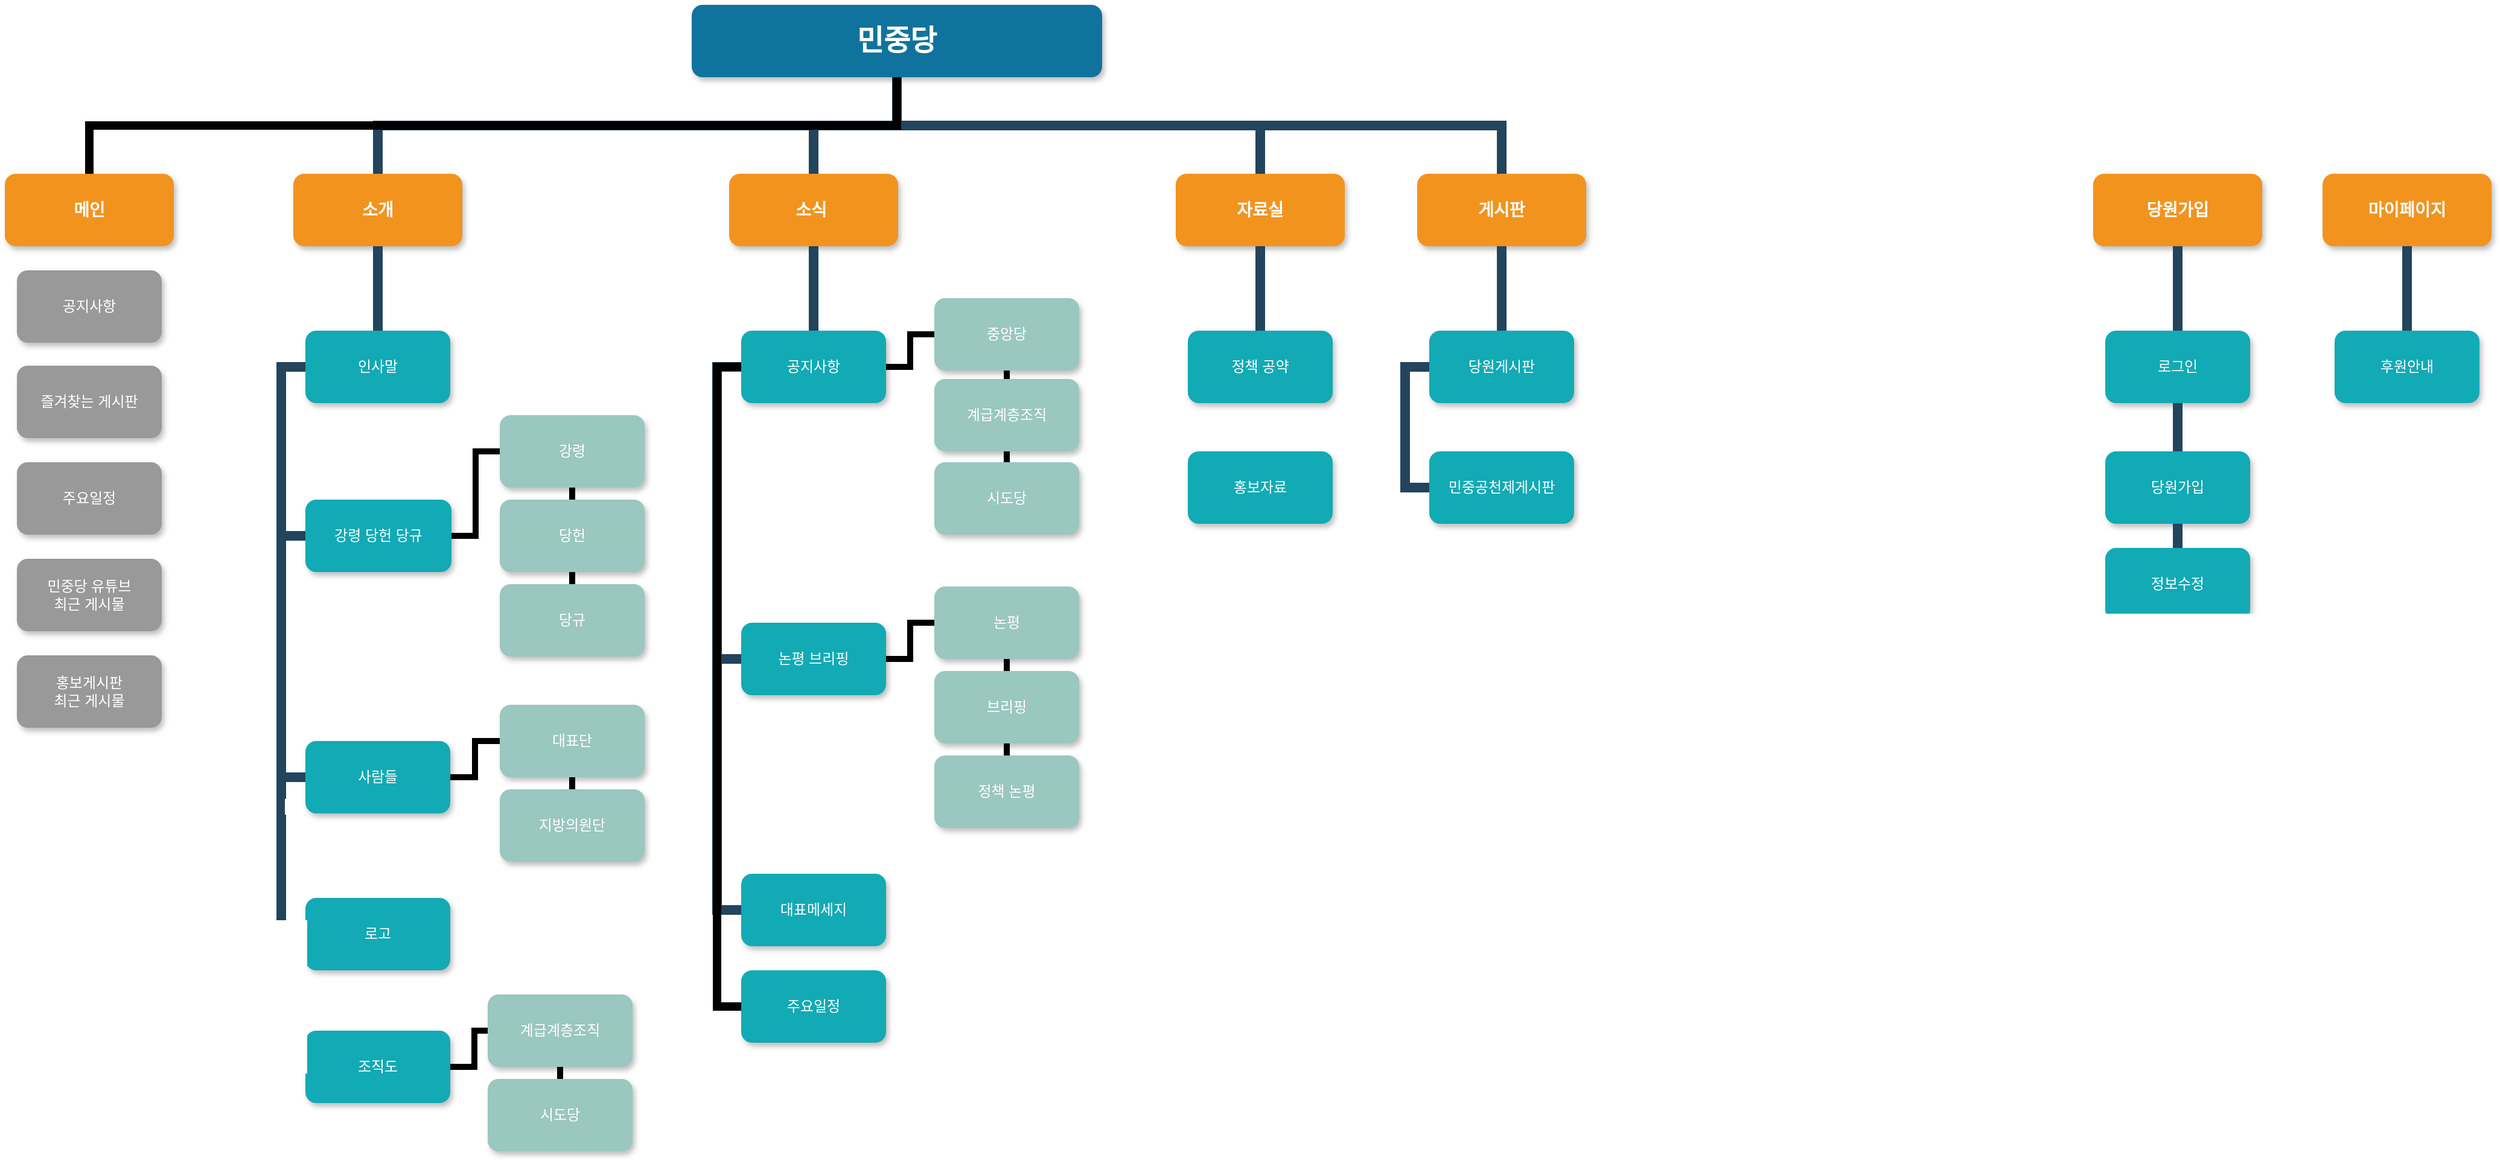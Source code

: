 <mxfile version="13.1.3" type="github">
  <diagram name="Page-1" id="64c3da0e-402f-94eb-ee01-a36477274f13">
    <mxGraphModel dx="1516" dy="974" grid="1" gridSize="10" guides="1" tooltips="1" connect="1" arrows="1" fold="1" page="1" pageScale="1" pageWidth="1169" pageHeight="826" background="#ffffff" math="0" shadow="0">
      <root>
        <mxCell id="0" />
        <mxCell id="1" parent="0" />
        <mxCell id="2" value="민중당" style="whiteSpace=wrap;rounded=1;shadow=1;fillColor=#10739E;strokeColor=none;fontColor=#FFFFFF;fontStyle=1;fontSize=24" parent="1" vertex="1">
          <mxGeometry x="1509" y="140" width="340" height="60" as="geometry" />
        </mxCell>
        <mxCell id="3" value="소개" style="whiteSpace=wrap;rounded=1;fillColor=#F2931E;strokeColor=none;shadow=1;fontColor=#FFFFFF;fontStyle=1;fontSize=14" parent="1" vertex="1">
          <mxGeometry x="1179" y="280.0" width="140" height="60" as="geometry" />
        </mxCell>
        <mxCell id="4" value="소식 " style="whiteSpace=wrap;rounded=1;fillColor=#F2931E;strokeColor=none;shadow=1;fontColor=#FFFFFF;fontStyle=1;fontSize=14" parent="1" vertex="1">
          <mxGeometry x="1540" y="280.0" width="140" height="60" as="geometry" />
        </mxCell>
        <mxCell id="6" value="자료실" style="whiteSpace=wrap;rounded=1;fillColor=#F2931E;strokeColor=none;shadow=1;fontColor=#FFFFFF;fontStyle=1;fontSize=14" parent="1" vertex="1">
          <mxGeometry x="1910" y="280.0" width="140" height="60" as="geometry" />
        </mxCell>
        <mxCell id="7" value="게시판" style="whiteSpace=wrap;rounded=1;fillColor=#F2931E;strokeColor=none;shadow=1;fontColor=#FFFFFF;fontStyle=1;fontSize=14" parent="1" vertex="1">
          <mxGeometry x="2110" y="280.0" width="140" height="60" as="geometry" />
        </mxCell>
        <mxCell id="10" value="인사말" style="whiteSpace=wrap;rounded=1;fillColor=#12AAB5;strokeColor=none;shadow=1;fontColor=#FFFFFF;" parent="1" vertex="1">
          <mxGeometry x="1189" y="410.0" width="120" height="60" as="geometry" />
        </mxCell>
        <mxCell id="23" value="강령 당헌 당규" style="whiteSpace=wrap;rounded=1;fillColor=#12AAB5;strokeColor=none;shadow=1;fontColor=#FFFFFF;fontStyle=0" parent="1" vertex="1">
          <mxGeometry x="1189" y="550" width="121" height="60" as="geometry" />
        </mxCell>
        <mxCell id="bobN4OAUKs-lWNFOesh2-243" value="" style="edgeStyle=orthogonalEdgeStyle;rounded=0;orthogonalLoop=1;jettySize=auto;html=1;endArrow=none;endFill=0;strokeWidth=5;" edge="1" parent="1" source="26" target="bobN4OAUKs-lWNFOesh2-242">
          <mxGeometry relative="1" as="geometry" />
        </mxCell>
        <mxCell id="26" value="사람들" style="whiteSpace=wrap;rounded=1;fillColor=#12AAB5;strokeColor=none;shadow=1;fontColor=#FFFFFF;fontStyle=0" parent="1" vertex="1">
          <mxGeometry x="1189.0" y="750.0" width="120" height="60" as="geometry" />
        </mxCell>
        <mxCell id="bobN4OAUKs-lWNFOesh2-245" value="" style="edgeStyle=orthogonalEdgeStyle;rounded=0;orthogonalLoop=1;jettySize=auto;html=1;endArrow=none;endFill=0;strokeWidth=5;" edge="1" parent="1" source="bobN4OAUKs-lWNFOesh2-242" target="bobN4OAUKs-lWNFOesh2-244">
          <mxGeometry relative="1" as="geometry" />
        </mxCell>
        <mxCell id="bobN4OAUKs-lWNFOesh2-242" value="대표단" style="whiteSpace=wrap;rounded=1;fillColor=#9AC7BF;strokeColor=none;shadow=1;fontColor=#FFFFFF;fontStyle=0" vertex="1" parent="1">
          <mxGeometry x="1350.0" y="720.0" width="120" height="60" as="geometry" />
        </mxCell>
        <mxCell id="bobN4OAUKs-lWNFOesh2-244" value="지방의원단" style="whiteSpace=wrap;rounded=1;fillColor=#9AC7BF;strokeColor=none;shadow=1;fontColor=#FFFFFF;fontStyle=0" vertex="1" parent="1">
          <mxGeometry x="1350.0" y="790.0" width="120" height="60" as="geometry" />
        </mxCell>
        <mxCell id="27" value="로고" style="whiteSpace=wrap;rounded=1;fillColor=#12AAB5;strokeColor=none;shadow=1;fontColor=#FFFFFF;fontStyle=0" parent="1" vertex="1">
          <mxGeometry x="1189.0" y="880.0" width="120" height="60" as="geometry" />
        </mxCell>
        <mxCell id="bobN4OAUKs-lWNFOesh2-269" style="edgeStyle=orthogonalEdgeStyle;rounded=0;orthogonalLoop=1;jettySize=auto;html=1;entryX=0;entryY=0.5;entryDx=0;entryDy=0;endArrow=none;endFill=0;strokeWidth=5;" edge="1" parent="1" source="43" target="bobN4OAUKs-lWNFOesh2-252">
          <mxGeometry relative="1" as="geometry" />
        </mxCell>
        <mxCell id="43" value="공지사항" style="whiteSpace=wrap;rounded=1;fillColor=#12AAB5;strokeColor=none;shadow=1;fontColor=#FFFFFF;" parent="1" vertex="1">
          <mxGeometry x="1550.0" y="410.0" width="120" height="60" as="geometry" />
        </mxCell>
        <mxCell id="bobN4OAUKs-lWNFOesh2-255" value="" style="edgeStyle=orthogonalEdgeStyle;rounded=0;orthogonalLoop=1;jettySize=auto;html=1;endArrow=none;endFill=0;strokeWidth=5;" edge="1" parent="1" source="bobN4OAUKs-lWNFOesh2-252" target="bobN4OAUKs-lWNFOesh2-254">
          <mxGeometry relative="1" as="geometry" />
        </mxCell>
        <mxCell id="bobN4OAUKs-lWNFOesh2-252" value="중앙당" style="whiteSpace=wrap;rounded=1;fillColor=#9AC7BF;strokeColor=none;shadow=1;fontColor=#FFFFFF;" vertex="1" parent="1">
          <mxGeometry x="1710.0" y="383.0" width="120" height="60" as="geometry" />
        </mxCell>
        <mxCell id="bobN4OAUKs-lWNFOesh2-257" value="" style="edgeStyle=orthogonalEdgeStyle;rounded=0;orthogonalLoop=1;jettySize=auto;html=1;endArrow=none;endFill=0;strokeWidth=5;" edge="1" parent="1" source="bobN4OAUKs-lWNFOesh2-254" target="bobN4OAUKs-lWNFOesh2-256">
          <mxGeometry relative="1" as="geometry" />
        </mxCell>
        <mxCell id="bobN4OAUKs-lWNFOesh2-254" value="계급계층조직" style="whiteSpace=wrap;rounded=1;fillColor=#9AC7BF;strokeColor=none;shadow=1;fontColor=#FFFFFF;" vertex="1" parent="1">
          <mxGeometry x="1710.0" y="450.0" width="120" height="60" as="geometry" />
        </mxCell>
        <mxCell id="bobN4OAUKs-lWNFOesh2-256" value="시도당" style="whiteSpace=wrap;rounded=1;fillColor=#9AC7BF;strokeColor=none;shadow=1;fontColor=#FFFFFF;" vertex="1" parent="1">
          <mxGeometry x="1710.0" y="519.0" width="120" height="60" as="geometry" />
        </mxCell>
        <mxCell id="bobN4OAUKs-lWNFOesh2-261" value="" style="edgeStyle=orthogonalEdgeStyle;rounded=0;orthogonalLoop=1;jettySize=auto;html=1;endArrow=none;endFill=0;strokeWidth=5;" edge="1" parent="1" source="45" target="bobN4OAUKs-lWNFOesh2-260">
          <mxGeometry relative="1" as="geometry" />
        </mxCell>
        <mxCell id="45" value="논평 브리핑" style="whiteSpace=wrap;rounded=1;fillColor=#12AAB5;strokeColor=none;shadow=1;fontColor=#FFFFFF;fontStyle=0" parent="1" vertex="1">
          <mxGeometry x="1550.0" y="652.0" width="120" height="60" as="geometry" />
        </mxCell>
        <mxCell id="bobN4OAUKs-lWNFOesh2-263" value="" style="edgeStyle=orthogonalEdgeStyle;rounded=0;orthogonalLoop=1;jettySize=auto;html=1;endArrow=none;endFill=0;strokeWidth=5;" edge="1" parent="1" source="bobN4OAUKs-lWNFOesh2-260" target="bobN4OAUKs-lWNFOesh2-262">
          <mxGeometry relative="1" as="geometry" />
        </mxCell>
        <mxCell id="bobN4OAUKs-lWNFOesh2-260" value="논평" style="whiteSpace=wrap;rounded=1;fillColor=#9AC7BF;strokeColor=none;shadow=1;fontColor=#FFFFFF;fontStyle=0" vertex="1" parent="1">
          <mxGeometry x="1710.0" y="622.0" width="120" height="60" as="geometry" />
        </mxCell>
        <mxCell id="bobN4OAUKs-lWNFOesh2-265" value="" style="edgeStyle=orthogonalEdgeStyle;rounded=0;orthogonalLoop=1;jettySize=auto;html=1;endArrow=none;endFill=0;strokeWidth=5;" edge="1" parent="1" source="bobN4OAUKs-lWNFOesh2-262" target="bobN4OAUKs-lWNFOesh2-264">
          <mxGeometry relative="1" as="geometry" />
        </mxCell>
        <mxCell id="bobN4OAUKs-lWNFOesh2-262" value="브리핑" style="whiteSpace=wrap;rounded=1;fillColor=#9AC7BF;strokeColor=none;shadow=1;fontColor=#FFFFFF;fontStyle=0" vertex="1" parent="1">
          <mxGeometry x="1710.0" y="692.0" width="120" height="60" as="geometry" />
        </mxCell>
        <mxCell id="bobN4OAUKs-lWNFOesh2-264" value="정책 논평" style="whiteSpace=wrap;rounded=1;fillColor=#9AC7BF;strokeColor=none;shadow=1;fontColor=#FFFFFF;fontStyle=0" vertex="1" parent="1">
          <mxGeometry x="1710.0" y="762.0" width="120" height="60" as="geometry" />
        </mxCell>
        <mxCell id="46" value="대표메세지" style="whiteSpace=wrap;rounded=1;fillColor=#12AAB5;strokeColor=none;shadow=1;fontColor=#FFFFFF;fontStyle=0" parent="1" vertex="1">
          <mxGeometry x="1550" y="860.0" width="120" height="60" as="geometry" />
        </mxCell>
        <mxCell id="47" value="홍보자료" style="whiteSpace=wrap;rounded=1;fillColor=#12AAB5;strokeColor=none;shadow=1;fontColor=#FFFFFF;fontStyle=0" parent="1" vertex="1">
          <mxGeometry x="1920.0" y="510.0" width="120" height="60" as="geometry" />
        </mxCell>
        <mxCell id="103" value="" style="edgeStyle=elbowEdgeStyle;elbow=vertical;rounded=0;fontColor=#000000;endArrow=none;endFill=0;strokeWidth=8;strokeColor=#23445D;" parent="1" source="3" target="10" edge="1">
          <mxGeometry width="100" height="100" relative="1" as="geometry">
            <mxPoint x="1039" y="400" as="sourcePoint" />
            <mxPoint x="1139" y="300" as="targetPoint" />
          </mxGeometry>
        </mxCell>
        <mxCell id="105" value="" style="edgeStyle=elbowEdgeStyle;elbow=horizontal;rounded=0;fontColor=#000000;endArrow=none;endFill=0;strokeWidth=8;strokeColor=#23445D;" parent="1" source="10" target="23" edge="1">
          <mxGeometry width="100" height="100" relative="1" as="geometry">
            <mxPoint x="1129" y="590" as="sourcePoint" />
            <mxPoint x="1229" y="490" as="targetPoint" />
            <Array as="points">
              <mxPoint x="1169" y="490" />
            </Array>
          </mxGeometry>
        </mxCell>
        <mxCell id="107" value="" style="edgeStyle=elbowEdgeStyle;elbow=horizontal;rounded=0;fontColor=#000000;endArrow=none;endFill=0;strokeWidth=8;strokeColor=#23445D;" parent="1" source="10" target="27" edge="1">
          <mxGeometry width="100" height="100" relative="1" as="geometry">
            <mxPoint x="1199" y="450" as="sourcePoint" />
            <mxPoint x="1199" y="550" as="targetPoint" />
            <Array as="points">
              <mxPoint x="1169" y="650" />
            </Array>
          </mxGeometry>
        </mxCell>
        <mxCell id="109" value="" style="edgeStyle=elbowEdgeStyle;elbow=horizontal;rounded=0;fontColor=#000000;endArrow=none;endFill=0;strokeWidth=8;strokeColor=#23445D;" parent="1" source="10" target="26" edge="1">
          <mxGeometry width="100" height="100" relative="1" as="geometry">
            <mxPoint x="1219" y="470" as="sourcePoint" />
            <mxPoint x="1219" y="570" as="targetPoint" />
            <Array as="points">
              <mxPoint x="1169" y="520" />
            </Array>
          </mxGeometry>
        </mxCell>
        <mxCell id="116" value="" style="edgeStyle=elbowEdgeStyle;elbow=vertical;rounded=0;fontColor=#000000;endArrow=none;endFill=0;strokeWidth=8;strokeColor=#23445D;" parent="1" source="4" target="43" edge="1">
          <mxGeometry width="100" height="100" relative="1" as="geometry">
            <mxPoint x="1250" y="350.0" as="sourcePoint" />
            <mxPoint x="1150" y="420" as="targetPoint" />
          </mxGeometry>
        </mxCell>
        <mxCell id="118" value="" style="edgeStyle=elbowEdgeStyle;elbow=horizontal;rounded=0;fontColor=#000000;endArrow=none;endFill=0;strokeWidth=8;strokeColor=#23445D;" parent="1" source="43" target="45" edge="1">
          <mxGeometry width="100" height="100" relative="1" as="geometry">
            <mxPoint x="1530" y="440.0" as="sourcePoint" />
            <mxPoint x="1540.0" y="540" as="targetPoint" />
            <Array as="points">
              <mxPoint x="1530" y="490" />
            </Array>
          </mxGeometry>
        </mxCell>
        <mxCell id="119" value="" style="edgeStyle=elbowEdgeStyle;elbow=horizontal;rounded=0;fontColor=#000000;endArrow=none;endFill=0;strokeWidth=8;strokeColor=#23445D;" parent="1" source="43" target="46" edge="1">
          <mxGeometry width="100" height="100" relative="1" as="geometry">
            <mxPoint x="1540" y="440" as="sourcePoint" />
            <mxPoint x="1540.0" y="620" as="targetPoint" />
            <Array as="points">
              <mxPoint x="1530" y="530" />
            </Array>
          </mxGeometry>
        </mxCell>
        <mxCell id="133" value="정책 공약" style="whiteSpace=wrap;rounded=1;fillColor=#12AAB5;strokeColor=none;shadow=1;fontColor=#FFFFFF;" parent="1" vertex="1">
          <mxGeometry x="1920.0" y="410.0" width="120" height="60" as="geometry" />
        </mxCell>
        <mxCell id="155" value="당원게시판" style="whiteSpace=wrap;rounded=1;fillColor=#12AAB5;strokeColor=none;shadow=1;fontColor=#FFFFFF;" parent="1" vertex="1">
          <mxGeometry x="2120" y="410.0" width="120" height="60" as="geometry" />
        </mxCell>
        <mxCell id="157" value="민중공천제게시판" style="whiteSpace=wrap;rounded=1;fillColor=#12AAB5;strokeColor=none;shadow=1;fontColor=#FFFFFF;fontStyle=0" parent="1" vertex="1">
          <mxGeometry x="2120" y="510.0" width="120" height="60" as="geometry" />
        </mxCell>
        <mxCell id="167" value="" style="edgeStyle=elbowEdgeStyle;elbow=horizontal;rounded=0;fontColor=#000000;endArrow=none;endFill=0;strokeWidth=8;strokeColor=#23445D;" parent="1" source="155" target="157" edge="1">
          <mxGeometry width="100" height="100" relative="1" as="geometry">
            <mxPoint x="2100" y="440.0" as="sourcePoint" />
            <mxPoint x="2110.0" y="540.0" as="targetPoint" />
            <Array as="points">
              <mxPoint x="2100" y="490.0" />
            </Array>
          </mxGeometry>
        </mxCell>
        <mxCell id="221" value="" style="edgeStyle=elbowEdgeStyle;elbow=vertical;rounded=0;fontColor=#000000;endArrow=none;endFill=0;strokeWidth=8;strokeColor=#23445D;" parent="1" source="6" target="133" edge="1">
          <mxGeometry width="100" height="100" relative="1" as="geometry">
            <mxPoint x="1790" y="380" as="sourcePoint" />
            <mxPoint x="1890" y="280" as="targetPoint" />
          </mxGeometry>
        </mxCell>
        <mxCell id="223" value="" style="edgeStyle=elbowEdgeStyle;elbow=vertical;rounded=0;fontColor=#000000;endArrow=none;endFill=0;strokeWidth=8;strokeColor=#23445D;" parent="1" source="7" target="155" edge="1">
          <mxGeometry width="100" height="100" relative="1" as="geometry">
            <mxPoint x="2180" y="410" as="sourcePoint" />
            <mxPoint x="2080" y="300" as="targetPoint" />
          </mxGeometry>
        </mxCell>
        <mxCell id="229" value="" style="edgeStyle=elbowEdgeStyle;elbow=vertical;rounded=0;fontColor=#000000;endArrow=none;endFill=0;strokeWidth=8;strokeColor=#23445D;" parent="1" source="2" target="3" edge="1">
          <mxGeometry width="100" height="100" relative="1" as="geometry">
            <mxPoint x="1199" y="250" as="sourcePoint" />
            <mxPoint x="1299" y="150" as="targetPoint" />
          </mxGeometry>
        </mxCell>
        <mxCell id="230" value="" style="edgeStyle=elbowEdgeStyle;elbow=vertical;rounded=0;fontColor=#000000;endArrow=none;endFill=0;strokeWidth=8;strokeColor=#23445D;" parent="1" source="2" target="4" edge="1">
          <mxGeometry width="100" height="100" relative="1" as="geometry">
            <mxPoint x="1209" y="260" as="sourcePoint" />
            <mxPoint x="1309" y="160" as="targetPoint" />
          </mxGeometry>
        </mxCell>
        <mxCell id="231" value="" style="edgeStyle=elbowEdgeStyle;elbow=vertical;rounded=0;fontColor=#000000;endArrow=none;endFill=0;strokeWidth=8;strokeColor=#23445D;" parent="1" source="2" target="6" edge="1">
          <mxGeometry width="100" height="100" relative="1" as="geometry">
            <mxPoint x="1219" y="270" as="sourcePoint" />
            <mxPoint x="1319" y="170" as="targetPoint" />
          </mxGeometry>
        </mxCell>
        <mxCell id="232" value="" style="edgeStyle=elbowEdgeStyle;elbow=vertical;rounded=0;fontColor=#000000;endArrow=none;endFill=0;strokeWidth=8;strokeColor=#23445D;" parent="1" source="2" target="7" edge="1">
          <mxGeometry width="100" height="100" relative="1" as="geometry">
            <mxPoint x="1229" y="280" as="sourcePoint" />
            <mxPoint x="1329" y="180" as="targetPoint" />
          </mxGeometry>
        </mxCell>
        <mxCell id="bobN4OAUKs-lWNFOesh2-247" value="" style="edgeStyle=orthogonalEdgeStyle;rounded=0;orthogonalLoop=1;jettySize=auto;html=1;endArrow=none;endFill=0;strokeWidth=5;" edge="1" parent="1" source="0ipy3alRccHPcJgjNkiX-234" target="bobN4OAUKs-lWNFOesh2-246">
          <mxGeometry relative="1" as="geometry" />
        </mxCell>
        <mxCell id="0ipy3alRccHPcJgjNkiX-234" value="조직도" style="whiteSpace=wrap;rounded=1;fillColor=#12AAB5;strokeColor=none;shadow=1;fontColor=#FFFFFF;fontStyle=0" parent="1" vertex="1">
          <mxGeometry x="1189.0" y="990.0" width="120" height="60" as="geometry" />
        </mxCell>
        <mxCell id="bobN4OAUKs-lWNFOesh2-249" value="" style="edgeStyle=orthogonalEdgeStyle;rounded=0;orthogonalLoop=1;jettySize=auto;html=1;endArrow=none;endFill=0;strokeWidth=5;" edge="1" parent="1" source="bobN4OAUKs-lWNFOesh2-246" target="bobN4OAUKs-lWNFOesh2-248">
          <mxGeometry relative="1" as="geometry" />
        </mxCell>
        <mxCell id="bobN4OAUKs-lWNFOesh2-246" value="계급계층조직" style="whiteSpace=wrap;rounded=1;fillColor=#9AC7BF;strokeColor=none;shadow=1;fontColor=#FFFFFF;fontStyle=0" vertex="1" parent="1">
          <mxGeometry x="1340.0" y="960.0" width="120" height="60" as="geometry" />
        </mxCell>
        <mxCell id="bobN4OAUKs-lWNFOesh2-248" value="시도당" style="whiteSpace=wrap;rounded=1;fillColor=#9AC7BF;strokeColor=none;shadow=1;fontColor=#FFFFFF;fontStyle=0" vertex="1" parent="1">
          <mxGeometry x="1340.0" y="1030" width="120" height="60" as="geometry" />
        </mxCell>
        <mxCell id="0ipy3alRccHPcJgjNkiX-235" value="" style="edgeStyle=elbowEdgeStyle;elbow=horizontal;rounded=0;fontColor=#000000;endArrow=none;endFill=0;strokeWidth=8;strokeColor=#23445D;entryX=0;entryY=0.5;entryDx=0;entryDy=0;" parent="1" source="10" target="0ipy3alRccHPcJgjNkiX-234" edge="1">
          <mxGeometry width="100" height="100" relative="1" as="geometry">
            <mxPoint x="1209" y="440" as="sourcePoint" />
            <mxPoint x="1199.0" y="870.0" as="targetPoint" />
            <Array as="points">
              <mxPoint x="1169" y="660" />
            </Array>
          </mxGeometry>
        </mxCell>
        <mxCell id="0ipy3alRccHPcJgjNkiX-266" value="&amp;nbsp;&amp;nbsp;" style="edgeLabel;html=1;align=center;verticalAlign=middle;resizable=0;points=[];" parent="0ipy3alRccHPcJgjNkiX-235" vertex="1" connectable="0">
          <mxGeometry x="0.237" y="6" relative="1" as="geometry">
            <mxPoint as="offset" />
          </mxGeometry>
        </mxCell>
        <mxCell id="0ipy3alRccHPcJgjNkiX-237" value="당원가입" style="whiteSpace=wrap;rounded=1;fillColor=#F2931E;strokeColor=none;shadow=1;fontColor=#FFFFFF;fontStyle=1;fontSize=14" parent="1" vertex="1">
          <mxGeometry x="2670" y="280.0" width="140" height="60" as="geometry" />
        </mxCell>
        <mxCell id="0ipy3alRccHPcJgjNkiX-238" value="마이페이지" style="whiteSpace=wrap;rounded=1;fillColor=#F2931E;strokeColor=none;shadow=1;fontColor=#FFFFFF;fontStyle=1;fontSize=14" parent="1" vertex="1">
          <mxGeometry x="2860" y="280.0" width="140" height="60" as="geometry" />
        </mxCell>
        <mxCell id="0ipy3alRccHPcJgjNkiX-241" value="후원안내" style="whiteSpace=wrap;rounded=1;fillColor=#12AAB5;strokeColor=none;shadow=1;fontColor=#FFFFFF;" parent="1" vertex="1">
          <mxGeometry x="2870" y="410.0" width="120" height="60" as="geometry" />
        </mxCell>
        <mxCell id="0ipy3alRccHPcJgjNkiX-243" value="" style="edgeStyle=elbowEdgeStyle;elbow=vertical;rounded=0;fontColor=#000000;endArrow=none;endFill=0;strokeWidth=8;strokeColor=#23445D;" parent="1" source="0ipy3alRccHPcJgjNkiX-238" target="0ipy3alRccHPcJgjNkiX-241" edge="1">
          <mxGeometry width="100" height="100" relative="1" as="geometry">
            <mxPoint x="2929.17" y="340.0" as="sourcePoint" />
            <mxPoint x="2929.17" y="410.0" as="targetPoint" />
          </mxGeometry>
        </mxCell>
        <mxCell id="0ipy3alRccHPcJgjNkiX-244" value="로그인" style="whiteSpace=wrap;rounded=1;fillColor=#12AAB5;strokeColor=none;shadow=1;fontColor=#FFFFFF;" parent="1" vertex="1">
          <mxGeometry x="2680" y="410.0" width="120" height="60" as="geometry" />
        </mxCell>
        <mxCell id="0ipy3alRccHPcJgjNkiX-245" value="" style="edgeStyle=elbowEdgeStyle;elbow=vertical;rounded=0;fontColor=#000000;endArrow=none;endFill=0;strokeWidth=8;strokeColor=#23445D;" parent="1" source="0ipy3alRccHPcJgjNkiX-237" target="0ipy3alRccHPcJgjNkiX-244" edge="1">
          <mxGeometry width="100" height="100" relative="1" as="geometry">
            <mxPoint x="2740" y="340.0" as="sourcePoint" />
            <mxPoint x="2740" y="410" as="targetPoint" />
          </mxGeometry>
        </mxCell>
        <mxCell id="0ipy3alRccHPcJgjNkiX-246" value="당원가입" style="whiteSpace=wrap;rounded=1;fillColor=#12AAB5;strokeColor=none;shadow=1;fontColor=#FFFFFF;" parent="1" vertex="1">
          <mxGeometry x="2680" y="510.0" width="120" height="60" as="geometry" />
        </mxCell>
        <mxCell id="0ipy3alRccHPcJgjNkiX-247" value="정보수정" style="whiteSpace=wrap;rounded=1;fillColor=#12AAB5;strokeColor=none;shadow=1;fontColor=#FFFFFF;" parent="1" vertex="1">
          <mxGeometry x="2680" y="590.0" width="120" height="60" as="geometry" />
        </mxCell>
        <mxCell id="0ipy3alRccHPcJgjNkiX-248" value="" style="edgeStyle=elbowEdgeStyle;elbow=vertical;rounded=0;fontColor=#000000;endArrow=none;endFill=0;strokeWidth=8;strokeColor=#23445D;exitX=0.5;exitY=1;exitDx=0;exitDy=0;" parent="1" source="0ipy3alRccHPcJgjNkiX-244" target="0ipy3alRccHPcJgjNkiX-246" edge="1">
          <mxGeometry width="100" height="100" relative="1" as="geometry">
            <mxPoint x="2740" y="480" as="sourcePoint" />
            <mxPoint x="2739.66" y="475.0" as="targetPoint" />
          </mxGeometry>
        </mxCell>
        <mxCell id="0ipy3alRccHPcJgjNkiX-249" value="" style="edgeStyle=elbowEdgeStyle;elbow=vertical;rounded=0;fontColor=#000000;endArrow=none;endFill=0;strokeWidth=8;strokeColor=#23445D;" parent="1" source="0ipy3alRccHPcJgjNkiX-246" target="0ipy3alRccHPcJgjNkiX-247" edge="1">
          <mxGeometry width="100" height="100" relative="1" as="geometry">
            <mxPoint x="2740" y="570" as="sourcePoint" />
            <mxPoint x="2739.66" y="589.0" as="targetPoint" />
          </mxGeometry>
        </mxCell>
        <mxCell id="bobN4OAUKs-lWNFOesh2-251" style="edgeStyle=orthogonalEdgeStyle;rounded=0;orthogonalLoop=1;jettySize=auto;html=1;endArrow=none;endFill=0;strokeWidth=7;" edge="1" parent="1" source="L6AUNB6nsV14biHfsw3f-235" target="2">
          <mxGeometry relative="1" as="geometry">
            <Array as="points">
              <mxPoint x="1010" y="240" />
              <mxPoint x="1679" y="240" />
            </Array>
          </mxGeometry>
        </mxCell>
        <mxCell id="L6AUNB6nsV14biHfsw3f-235" value="메인" style="whiteSpace=wrap;rounded=1;fillColor=#F2931E;strokeColor=none;shadow=1;fontColor=#FFFFFF;fontStyle=1;fontSize=14" parent="1" vertex="1">
          <mxGeometry x="940" y="280.0" width="140" height="60" as="geometry" />
        </mxCell>
        <mxCell id="L6AUNB6nsV14biHfsw3f-236" value="공지사항" style="whiteSpace=wrap;rounded=1;fillColor=#999999;strokeColor=none;shadow=1;fontColor=#FFFFFF;" parent="1" vertex="1">
          <mxGeometry x="950" y="360.0" width="120" height="60" as="geometry" />
        </mxCell>
        <mxCell id="L6AUNB6nsV14biHfsw3f-237" value="즐겨찾는 게시판" style="whiteSpace=wrap;rounded=1;fillColor=#999999;strokeColor=none;shadow=1;fontColor=#FFFFFF;" parent="1" vertex="1">
          <mxGeometry x="950" y="439.0" width="120" height="60" as="geometry" />
        </mxCell>
        <mxCell id="L6AUNB6nsV14biHfsw3f-238" value="주요일정" style="whiteSpace=wrap;rounded=1;fillColor=#999999;strokeColor=none;shadow=1;fontColor=#FFFFFF;" parent="1" vertex="1">
          <mxGeometry x="950" y="519.0" width="120" height="60" as="geometry" />
        </mxCell>
        <mxCell id="L6AUNB6nsV14biHfsw3f-239" value="민중당 유튜브&#xa;최근 게시물" style="whiteSpace=wrap;rounded=1;fillColor=#999999;strokeColor=none;shadow=1;fontColor=#FFFFFF;" parent="1" vertex="1">
          <mxGeometry x="950" y="599" width="120" height="60" as="geometry" />
        </mxCell>
        <mxCell id="bobN4OAUKs-lWNFOesh2-271" style="edgeStyle=orthogonalEdgeStyle;rounded=0;orthogonalLoop=1;jettySize=auto;html=1;entryX=0;entryY=0.5;entryDx=0;entryDy=0;endArrow=none;endFill=0;strokeWidth=7;exitX=0;exitY=0.5;exitDx=0;exitDy=0;" edge="1" parent="1" source="L6AUNB6nsV14biHfsw3f-241" target="43">
          <mxGeometry relative="1" as="geometry" />
        </mxCell>
        <mxCell id="L6AUNB6nsV14biHfsw3f-241" value="주요일정" style="whiteSpace=wrap;rounded=1;fillColor=#12AAB5;strokeColor=none;shadow=1;fontColor=#FFFFFF;fontStyle=0" parent="1" vertex="1">
          <mxGeometry x="1550.0" y="940" width="120" height="60" as="geometry" />
        </mxCell>
        <mxCell id="L6AUNB6nsV14biHfsw3f-242" value="홍보게시판&#xa;최근 게시물" style="whiteSpace=wrap;rounded=1;fillColor=#999999;strokeColor=none;shadow=1;fontColor=#FFFFFF;" parent="1" vertex="1">
          <mxGeometry x="950" y="679" width="120" height="60" as="geometry" />
        </mxCell>
        <mxCell id="L6AUNB6nsV14biHfsw3f-248" value="&amp;nbsp; &amp;nbsp; &amp;nbsp;" style="text;html=1;align=center;verticalAlign=middle;resizable=0;points=[];autosize=1;" parent="1" vertex="1">
          <mxGeometry x="1988" y="880" width="30" height="20" as="geometry" />
        </mxCell>
        <mxCell id="bobN4OAUKs-lWNFOesh2-235" value="당규" style="whiteSpace=wrap;rounded=1;fillColor=#9AC7BF;strokeColor=none;shadow=1;fontColor=#FFFFFF;fontStyle=0" vertex="1" parent="1">
          <mxGeometry x="1350" y="620.0" width="120" height="60" as="geometry" />
        </mxCell>
        <mxCell id="bobN4OAUKs-lWNFOesh2-238" style="edgeStyle=orthogonalEdgeStyle;rounded=0;orthogonalLoop=1;jettySize=auto;html=1;entryX=1;entryY=0.5;entryDx=0;entryDy=0;endArrow=none;endFill=0;strokeWidth=5;" edge="1" parent="1" source="bobN4OAUKs-lWNFOesh2-236" target="23">
          <mxGeometry relative="1" as="geometry" />
        </mxCell>
        <mxCell id="bobN4OAUKs-lWNFOesh2-239" style="edgeStyle=orthogonalEdgeStyle;rounded=0;orthogonalLoop=1;jettySize=auto;html=1;endArrow=none;endFill=0;strokeWidth=5;" edge="1" parent="1" source="bobN4OAUKs-lWNFOesh2-236" target="bobN4OAUKs-lWNFOesh2-235">
          <mxGeometry relative="1" as="geometry" />
        </mxCell>
        <mxCell id="bobN4OAUKs-lWNFOesh2-236" value="강령" style="whiteSpace=wrap;rounded=1;fillColor=#9AC7BF;strokeColor=none;shadow=1;fontColor=#FFFFFF;fontStyle=0" vertex="1" parent="1">
          <mxGeometry x="1350" y="480.0" width="120" height="60" as="geometry" />
        </mxCell>
        <mxCell id="24" value="당헌" style="whiteSpace=wrap;rounded=1;fillColor=#9AC7BF;strokeColor=none;shadow=1;fontColor=#FFFFFF;fontStyle=0" parent="1" vertex="1">
          <mxGeometry x="1350" y="550.0" width="120" height="60" as="geometry" />
        </mxCell>
      </root>
    </mxGraphModel>
  </diagram>
</mxfile>
